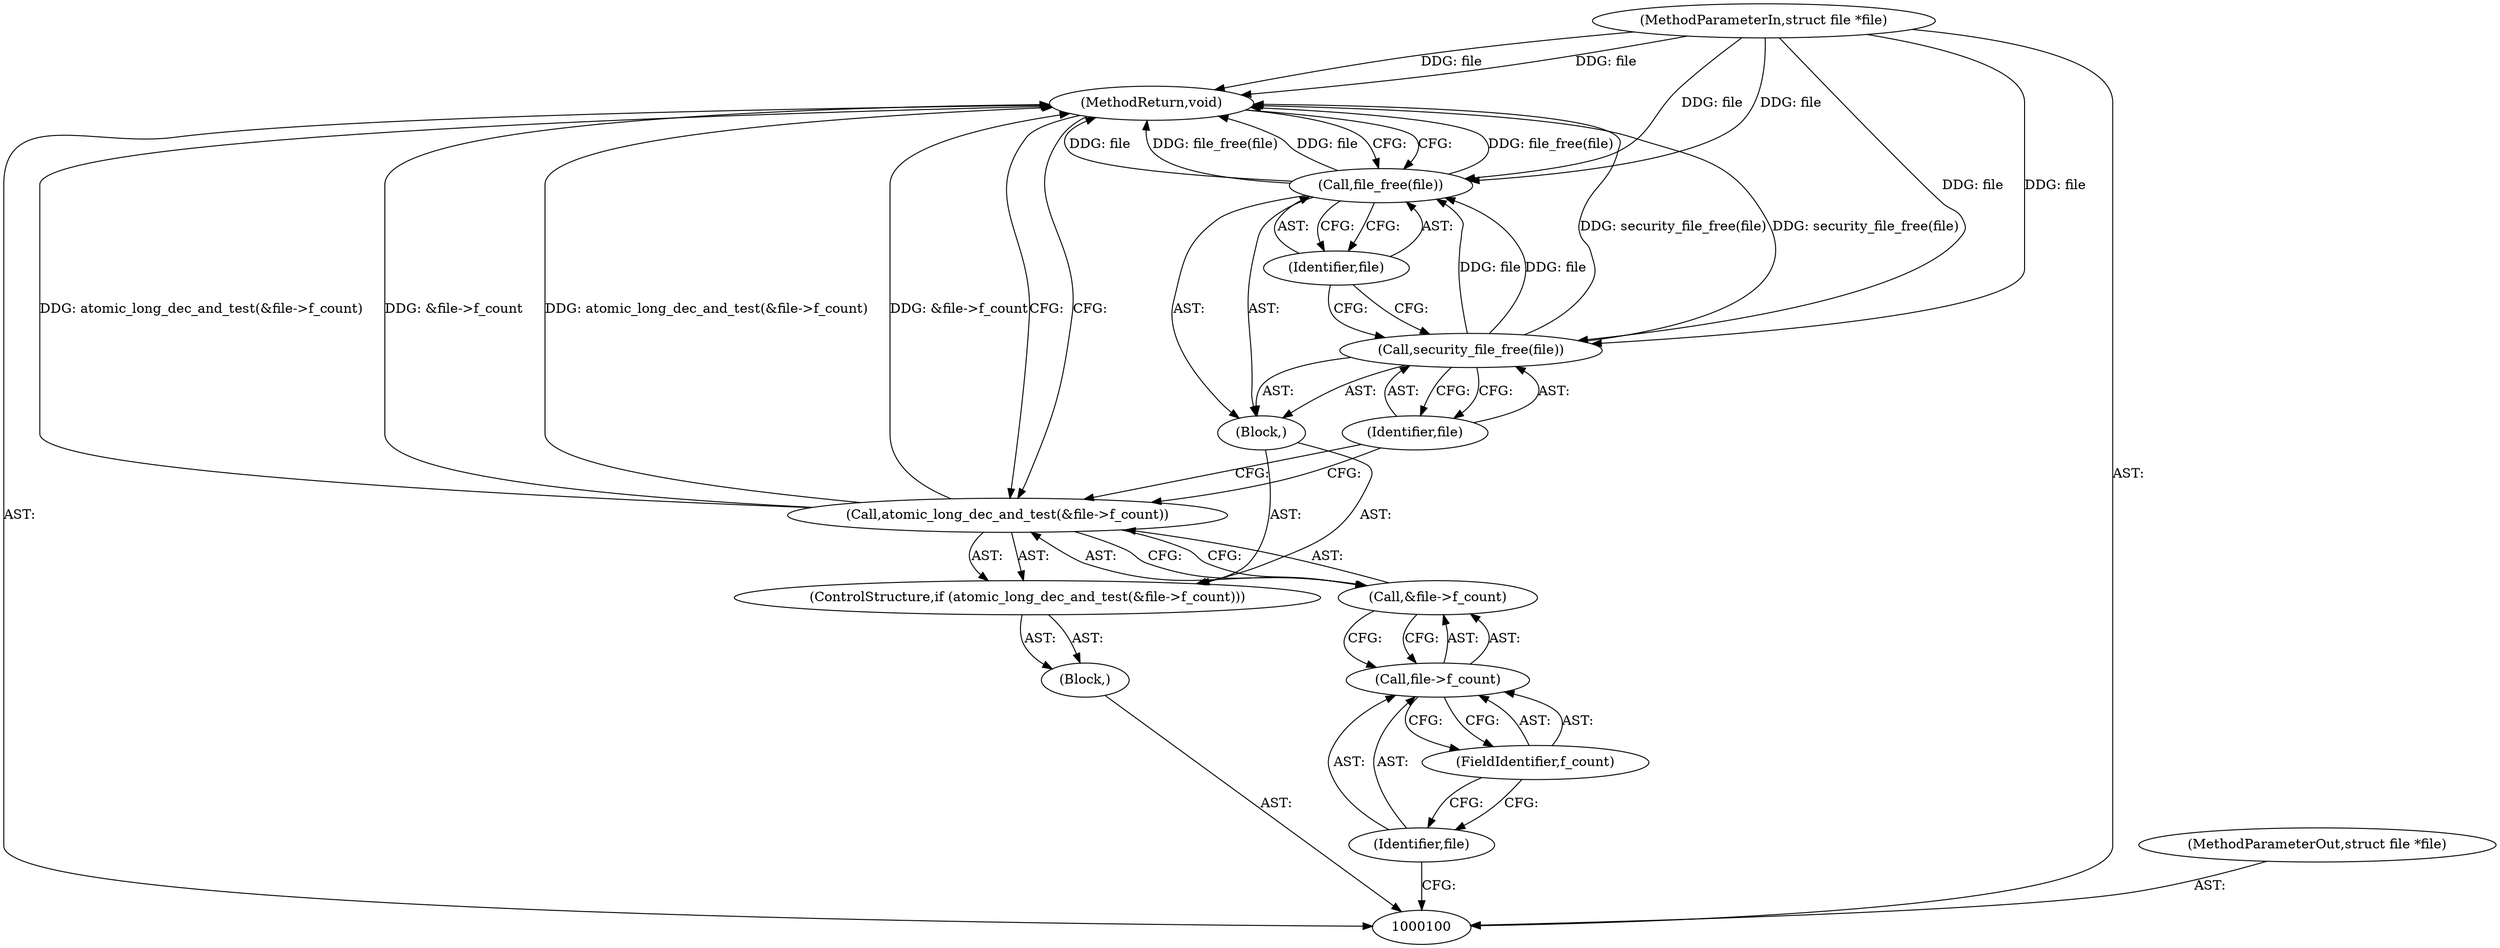 digraph "0_linux_eee5cc2702929fd41cce28058dc6d6717f723f87_8" {
"1000114" [label="(MethodReturn,void)"];
"1000101" [label="(MethodParameterIn,struct file *file)"];
"1000139" [label="(MethodParameterOut,struct file *file)"];
"1000102" [label="(Block,)"];
"1000103" [label="(ControlStructure,if (atomic_long_dec_and_test(&file->f_count)))"];
"1000105" [label="(Call,&file->f_count)"];
"1000106" [label="(Call,file->f_count)"];
"1000107" [label="(Identifier,file)"];
"1000108" [label="(FieldIdentifier,f_count)"];
"1000109" [label="(Block,)"];
"1000104" [label="(Call,atomic_long_dec_and_test(&file->f_count))"];
"1000111" [label="(Identifier,file)"];
"1000110" [label="(Call,security_file_free(file))"];
"1000113" [label="(Identifier,file)"];
"1000112" [label="(Call,file_free(file))"];
"1000114" -> "1000100"  [label="AST: "];
"1000114" -> "1000112"  [label="CFG: "];
"1000114" -> "1000104"  [label="CFG: "];
"1000104" -> "1000114"  [label="DDG: atomic_long_dec_and_test(&file->f_count)"];
"1000104" -> "1000114"  [label="DDG: &file->f_count"];
"1000112" -> "1000114"  [label="DDG: file_free(file)"];
"1000112" -> "1000114"  [label="DDG: file"];
"1000101" -> "1000114"  [label="DDG: file"];
"1000110" -> "1000114"  [label="DDG: security_file_free(file)"];
"1000101" -> "1000100"  [label="AST: "];
"1000101" -> "1000114"  [label="DDG: file"];
"1000101" -> "1000110"  [label="DDG: file"];
"1000101" -> "1000112"  [label="DDG: file"];
"1000139" -> "1000100"  [label="AST: "];
"1000102" -> "1000100"  [label="AST: "];
"1000103" -> "1000102"  [label="AST: "];
"1000103" -> "1000102"  [label="AST: "];
"1000104" -> "1000103"  [label="AST: "];
"1000109" -> "1000103"  [label="AST: "];
"1000105" -> "1000104"  [label="AST: "];
"1000105" -> "1000106"  [label="CFG: "];
"1000106" -> "1000105"  [label="AST: "];
"1000104" -> "1000105"  [label="CFG: "];
"1000106" -> "1000105"  [label="AST: "];
"1000106" -> "1000108"  [label="CFG: "];
"1000107" -> "1000106"  [label="AST: "];
"1000108" -> "1000106"  [label="AST: "];
"1000105" -> "1000106"  [label="CFG: "];
"1000107" -> "1000106"  [label="AST: "];
"1000107" -> "1000100"  [label="CFG: "];
"1000108" -> "1000107"  [label="CFG: "];
"1000108" -> "1000106"  [label="AST: "];
"1000108" -> "1000107"  [label="CFG: "];
"1000106" -> "1000108"  [label="CFG: "];
"1000109" -> "1000103"  [label="AST: "];
"1000110" -> "1000109"  [label="AST: "];
"1000112" -> "1000109"  [label="AST: "];
"1000104" -> "1000103"  [label="AST: "];
"1000104" -> "1000105"  [label="CFG: "];
"1000105" -> "1000104"  [label="AST: "];
"1000111" -> "1000104"  [label="CFG: "];
"1000114" -> "1000104"  [label="CFG: "];
"1000104" -> "1000114"  [label="DDG: atomic_long_dec_and_test(&file->f_count)"];
"1000104" -> "1000114"  [label="DDG: &file->f_count"];
"1000111" -> "1000110"  [label="AST: "];
"1000111" -> "1000104"  [label="CFG: "];
"1000110" -> "1000111"  [label="CFG: "];
"1000110" -> "1000109"  [label="AST: "];
"1000110" -> "1000111"  [label="CFG: "];
"1000111" -> "1000110"  [label="AST: "];
"1000113" -> "1000110"  [label="CFG: "];
"1000110" -> "1000114"  [label="DDG: security_file_free(file)"];
"1000101" -> "1000110"  [label="DDG: file"];
"1000110" -> "1000112"  [label="DDG: file"];
"1000113" -> "1000112"  [label="AST: "];
"1000113" -> "1000110"  [label="CFG: "];
"1000112" -> "1000113"  [label="CFG: "];
"1000112" -> "1000109"  [label="AST: "];
"1000112" -> "1000113"  [label="CFG: "];
"1000113" -> "1000112"  [label="AST: "];
"1000114" -> "1000112"  [label="CFG: "];
"1000112" -> "1000114"  [label="DDG: file_free(file)"];
"1000112" -> "1000114"  [label="DDG: file"];
"1000110" -> "1000112"  [label="DDG: file"];
"1000101" -> "1000112"  [label="DDG: file"];
}

